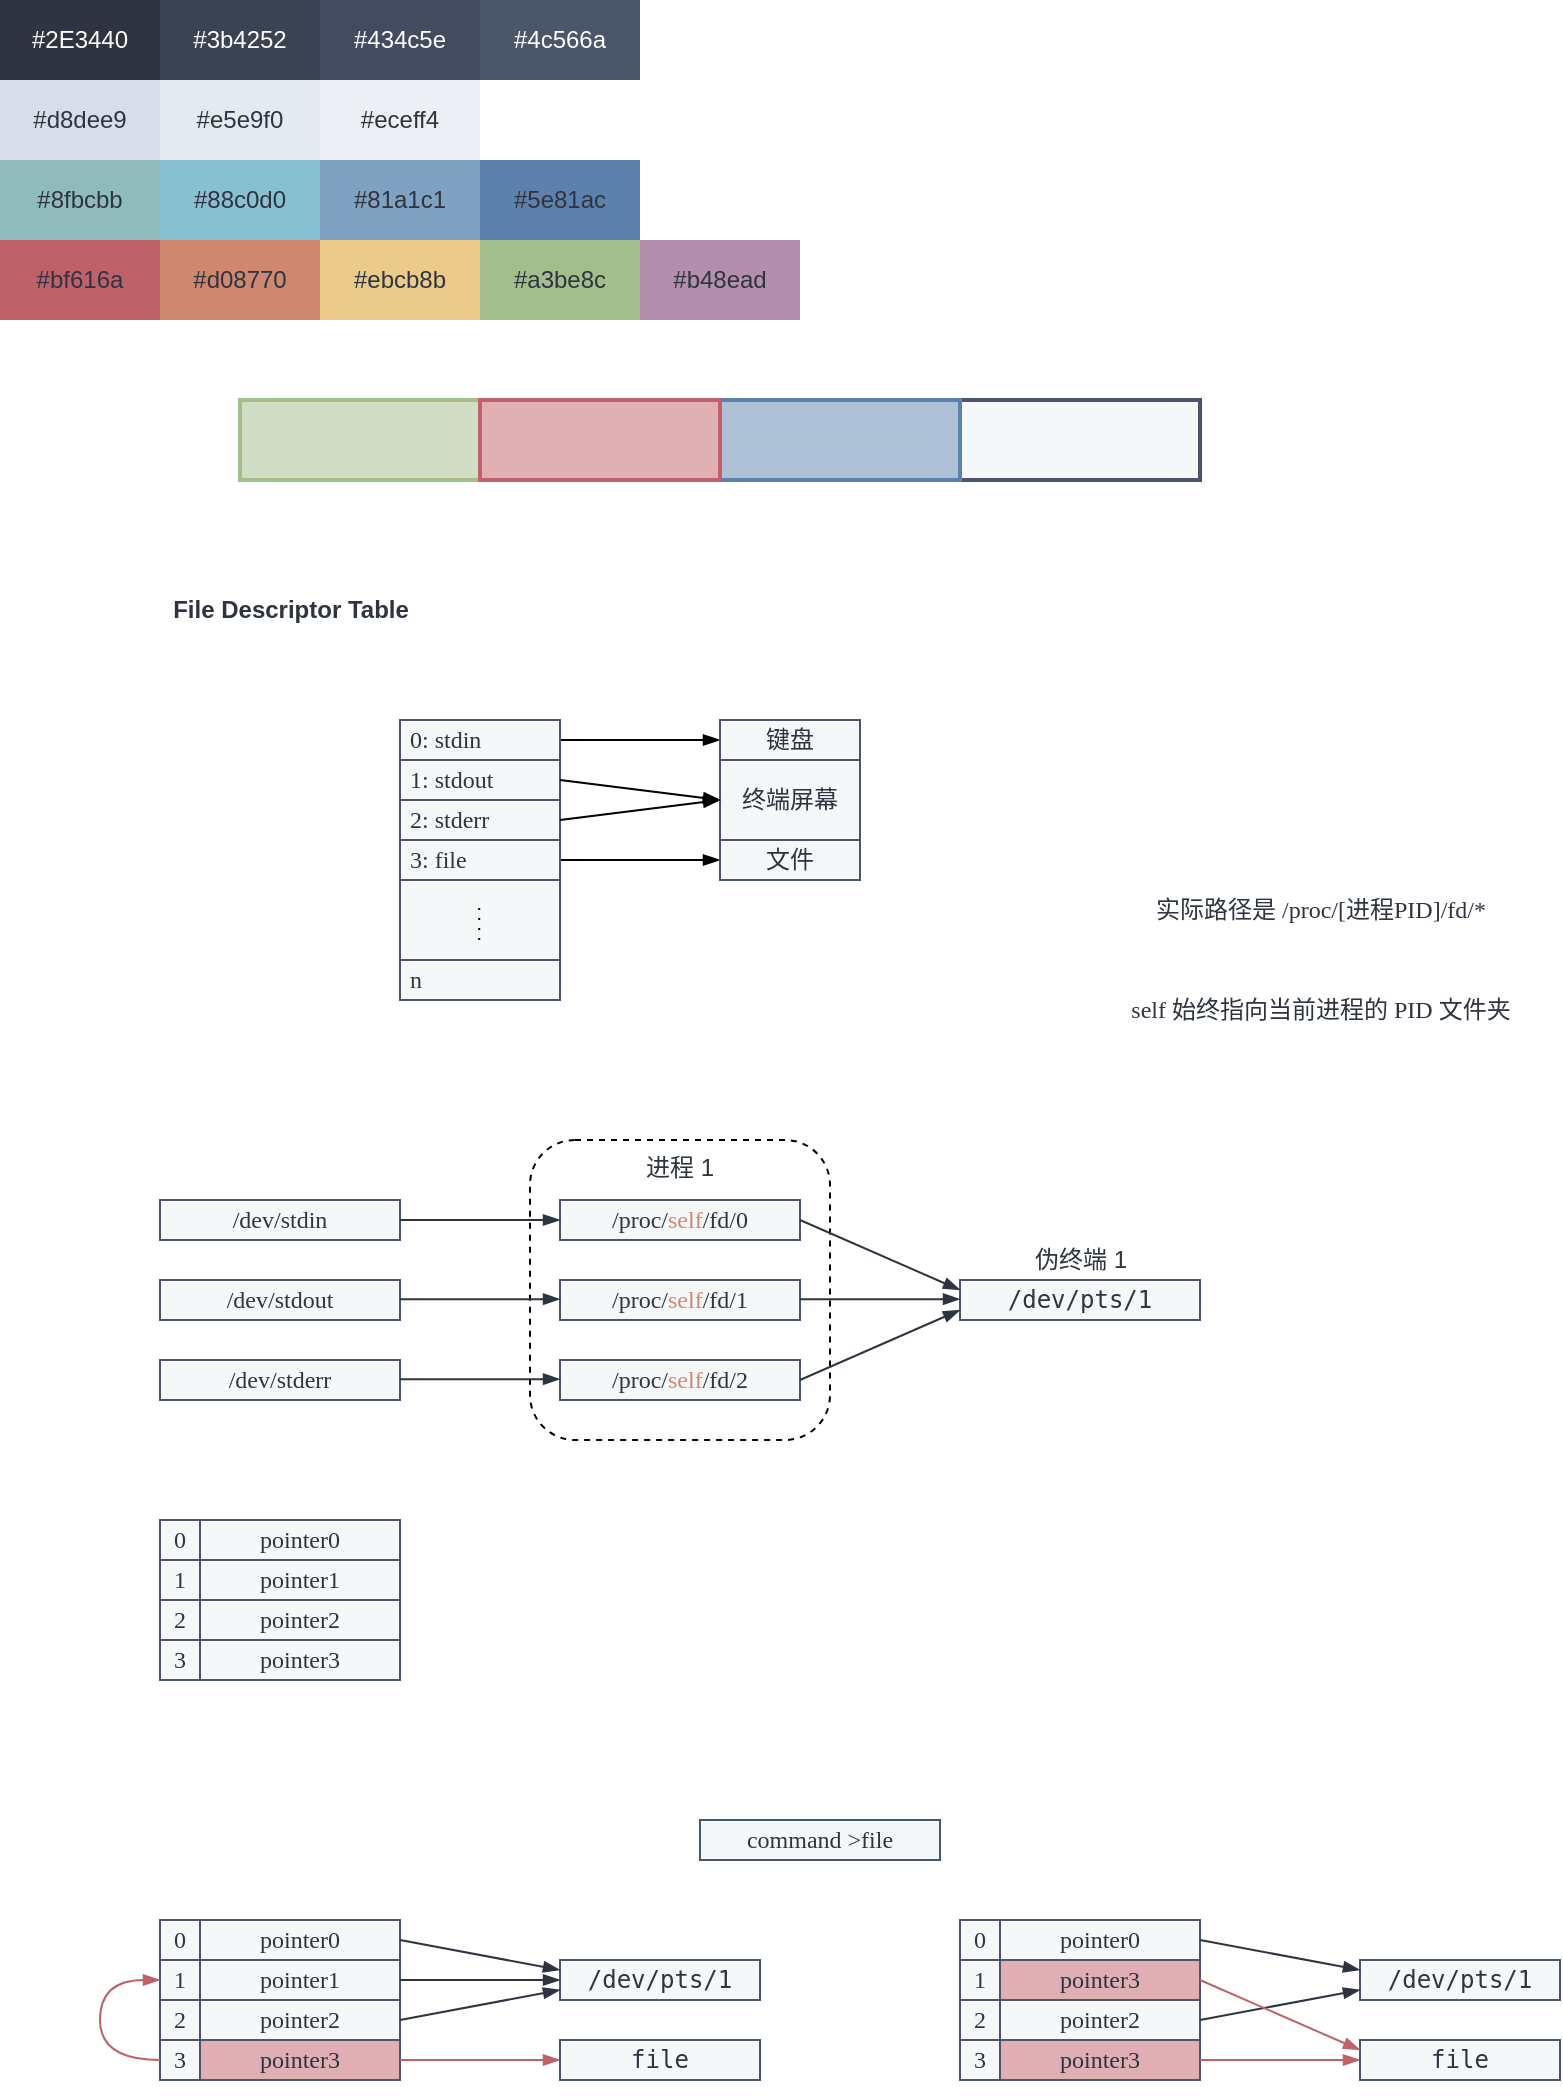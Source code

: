 <mxfile version="26.0.9">
  <diagram name="Page-1" id="ar96j-QtM0EcC_hD4Hvl">
    <mxGraphModel dx="1414" dy="974" grid="1" gridSize="10" guides="1" tooltips="1" connect="1" arrows="1" fold="1" page="1" pageScale="1" pageWidth="850" pageHeight="1100" math="0" shadow="0">
      <root>
        <mxCell id="0" />
        <mxCell id="1" parent="0" />
        <mxCell id="Xk50SFTL0yKMBWGlI13A-73" value="&lt;font style=&quot;color: rgb(46, 52, 64);&quot;&gt;进程 1&lt;/font&gt;" style="rounded=1;whiteSpace=wrap;html=1;fillColor=none;dashed=1;align=center;verticalAlign=top;fontColor=#2E3440;strokeWidth=1;perimeterSpacing=0;" parent="1" vertex="1">
          <mxGeometry x="265" y="570" width="150" height="150" as="geometry" />
        </mxCell>
        <mxCell id="Xk50SFTL0yKMBWGlI13A-1" value="&lt;font color=&quot;#ffffff&quot;&gt;#2E3440&lt;/font&gt;" style="rounded=0;whiteSpace=wrap;html=1;strokeWidth=2;fillColor=#2e3440;strokeColor=none;fontColor=#333333;" parent="1" vertex="1">
          <mxGeometry width="80" height="40" as="geometry" />
        </mxCell>
        <mxCell id="Xk50SFTL0yKMBWGlI13A-2" value="&lt;font color=&quot;#ffffff&quot;&gt;#3b4252&lt;/font&gt;" style="rounded=0;whiteSpace=wrap;html=1;strokeWidth=2;fillColor=#3b4252;strokeColor=none;fontColor=#333333;" parent="1" vertex="1">
          <mxGeometry x="80" width="80" height="40" as="geometry" />
        </mxCell>
        <mxCell id="Xk50SFTL0yKMBWGlI13A-3" value="&lt;font color=&quot;#ffffff&quot;&gt;#434c5e&lt;/font&gt;" style="rounded=0;whiteSpace=wrap;html=1;strokeWidth=2;fillColor=#434c5e;strokeColor=none;fontColor=#333333;" parent="1" vertex="1">
          <mxGeometry x="160" width="80" height="40" as="geometry" />
        </mxCell>
        <mxCell id="Xk50SFTL0yKMBWGlI13A-4" value="&lt;font color=&quot;#ffffff&quot;&gt;#4c566a&lt;/font&gt;" style="rounded=0;whiteSpace=wrap;html=1;strokeWidth=2;fillColor=#4c566a;strokeColor=none;fontColor=#333333;" parent="1" vertex="1">
          <mxGeometry x="240" width="80" height="40" as="geometry" />
        </mxCell>
        <mxCell id="Xk50SFTL0yKMBWGlI13A-5" value="&lt;font color=&quot;#2e3440&quot;&gt;#d8dee9&lt;/font&gt;" style="rounded=0;whiteSpace=wrap;html=1;strokeWidth=2;fillColor=#d8dee9;strokeColor=none;fontColor=#333333;" parent="1" vertex="1">
          <mxGeometry y="40" width="80" height="40" as="geometry" />
        </mxCell>
        <mxCell id="Xk50SFTL0yKMBWGlI13A-6" value="&lt;font color=&quot;#2e3440&quot;&gt;#e5e9f0&lt;/font&gt;" style="rounded=0;whiteSpace=wrap;html=1;strokeWidth=2;fillColor=#e5e9f0;strokeColor=none;fontColor=#333333;" parent="1" vertex="1">
          <mxGeometry x="80" y="40" width="80" height="40" as="geometry" />
        </mxCell>
        <mxCell id="Xk50SFTL0yKMBWGlI13A-7" value="&lt;font color=&quot;#2e3440&quot;&gt;#eceff4&lt;/font&gt;" style="rounded=0;whiteSpace=wrap;html=1;strokeWidth=2;fillColor=#eceff4;strokeColor=none;fontColor=#333333;" parent="1" vertex="1">
          <mxGeometry x="160" y="40" width="80" height="40" as="geometry" />
        </mxCell>
        <mxCell id="Xk50SFTL0yKMBWGlI13A-8" value="&lt;font color=&quot;#2e3440&quot;&gt;#8fbcbb&lt;/font&gt;" style="rounded=0;whiteSpace=wrap;html=1;strokeWidth=2;fillColor=#8fbcbb;strokeColor=none;fontColor=#333333;" parent="1" vertex="1">
          <mxGeometry y="80" width="80" height="40" as="geometry" />
        </mxCell>
        <mxCell id="Xk50SFTL0yKMBWGlI13A-9" value="&lt;font color=&quot;#2e3440&quot;&gt;#88c0d0&lt;/font&gt;" style="rounded=0;whiteSpace=wrap;html=1;strokeWidth=2;fillColor=#88c0d0;strokeColor=none;fontColor=#333333;" parent="1" vertex="1">
          <mxGeometry x="80" y="80" width="80" height="40" as="geometry" />
        </mxCell>
        <mxCell id="Xk50SFTL0yKMBWGlI13A-10" value="&lt;font color=&quot;#2e3440&quot;&gt;#81a1c1&lt;/font&gt;" style="rounded=0;whiteSpace=wrap;html=1;strokeWidth=2;fillColor=#81a1c1;strokeColor=none;fontColor=#333333;" parent="1" vertex="1">
          <mxGeometry x="160" y="80" width="80" height="40" as="geometry" />
        </mxCell>
        <mxCell id="Xk50SFTL0yKMBWGlI13A-11" value="&lt;font color=&quot;#2e3440&quot;&gt;#5e81ac&lt;/font&gt;" style="rounded=0;whiteSpace=wrap;html=1;strokeWidth=2;fillColor=#5e81ac;strokeColor=none;fontColor=#333333;" parent="1" vertex="1">
          <mxGeometry x="240" y="80" width="80" height="40" as="geometry" />
        </mxCell>
        <mxCell id="Xk50SFTL0yKMBWGlI13A-12" value="&lt;font color=&quot;#2e3440&quot;&gt;#bf616a&lt;/font&gt;" style="rounded=0;whiteSpace=wrap;html=1;strokeWidth=2;fillColor=#bf616a;strokeColor=none;fontColor=#333333;" parent="1" vertex="1">
          <mxGeometry y="120" width="80" height="40" as="geometry" />
        </mxCell>
        <mxCell id="Xk50SFTL0yKMBWGlI13A-13" value="&lt;font color=&quot;#2e3440&quot;&gt;#d08770&lt;/font&gt;" style="rounded=0;whiteSpace=wrap;html=1;strokeWidth=2;fillColor=#d08770;strokeColor=none;fontColor=#333333;" parent="1" vertex="1">
          <mxGeometry x="80" y="120" width="80" height="40" as="geometry" />
        </mxCell>
        <mxCell id="Xk50SFTL0yKMBWGlI13A-14" value="&lt;font color=&quot;#2e3440&quot;&gt;#ebcb8b&lt;/font&gt;" style="rounded=0;whiteSpace=wrap;html=1;strokeWidth=2;fillColor=#ebcb8b;strokeColor=none;fontColor=#333333;" parent="1" vertex="1">
          <mxGeometry x="160" y="120" width="80" height="40" as="geometry" />
        </mxCell>
        <mxCell id="Xk50SFTL0yKMBWGlI13A-15" value="&lt;font color=&quot;#2e3440&quot;&gt;#a3be8c&lt;/font&gt;" style="rounded=0;whiteSpace=wrap;html=1;strokeWidth=2;fillColor=#a3be8c;strokeColor=none;fontColor=#333333;" parent="1" vertex="1">
          <mxGeometry x="240" y="120" width="80" height="40" as="geometry" />
        </mxCell>
        <mxCell id="Xk50SFTL0yKMBWGlI13A-16" value="&lt;font color=&quot;#2e3440&quot;&gt;#b48ead&lt;/font&gt;" style="rounded=0;whiteSpace=wrap;html=1;strokeWidth=2;fillColor=#b48ead;strokeColor=none;fontColor=#333333;" parent="1" vertex="1">
          <mxGeometry x="320" y="120" width="80" height="40" as="geometry" />
        </mxCell>
        <mxCell id="Xk50SFTL0yKMBWGlI13A-17" value="" style="rounded=0;whiteSpace=wrap;html=1;strokeWidth=2;fillColor=#A3BE8C;strokeColor=#A3BE8C;fontColor=#333333;fillOpacity=50;" parent="1" vertex="1">
          <mxGeometry x="120" y="200" width="120" height="40" as="geometry" />
        </mxCell>
        <mxCell id="Xk50SFTL0yKMBWGlI13A-18" value="" style="rounded=0;whiteSpace=wrap;html=1;strokeWidth=2;fillColor=#ECEFF4;strokeColor=#4c566a;fontColor=#333333;fillOpacity=50;" parent="1" vertex="1">
          <mxGeometry x="480" y="200" width="120" height="40" as="geometry" />
        </mxCell>
        <mxCell id="Xk50SFTL0yKMBWGlI13A-19" value="" style="rounded=0;whiteSpace=wrap;html=1;strokeWidth=2;fillColor=#5E81AC;strokeColor=#5E81AC;fontColor=#333333;fillOpacity=50;" parent="1" vertex="1">
          <mxGeometry x="360" y="200" width="120" height="40" as="geometry" />
        </mxCell>
        <mxCell id="Xk50SFTL0yKMBWGlI13A-20" value="" style="rounded=0;whiteSpace=wrap;html=1;strokeWidth=2;fillColor=#BF616A;strokeColor=#BF616A;perimeterSpacing=0;glass=0;shadow=0;fillStyle=solid;gradientColor=none;fillOpacity=50;" parent="1" vertex="1">
          <mxGeometry x="240" y="200" width="120" height="40" as="geometry" />
        </mxCell>
        <mxCell id="Xk50SFTL0yKMBWGlI13A-35" style="edgeStyle=orthogonalEdgeStyle;rounded=0;orthogonalLoop=1;jettySize=auto;html=1;entryX=0;entryY=0.5;entryDx=0;entryDy=0;fontColor=#2E3440;endArrow=blockThin;endFill=1;" parent="1" source="Xk50SFTL0yKMBWGlI13A-21" target="Xk50SFTL0yKMBWGlI13A-31" edge="1">
          <mxGeometry relative="1" as="geometry" />
        </mxCell>
        <mxCell id="Xk50SFTL0yKMBWGlI13A-21" value="&amp;nbsp;0: stdin" style="rounded=0;whiteSpace=wrap;html=1;strokeWidth=1;fillColor=#ECEFF4;strokeColor=#4c566a;fontColor=#2E3440;fillOpacity=50;align=left;fontFamily=JetBrainsMono NFP;" parent="1" vertex="1">
          <mxGeometry x="200" y="360" width="80" height="20" as="geometry" />
        </mxCell>
        <mxCell id="Xk50SFTL0yKMBWGlI13A-22" value="&amp;nbsp;1: stdout" style="rounded=0;whiteSpace=wrap;html=1;strokeWidth=1;fillColor=#ECEFF4;strokeColor=#4c566a;fontColor=#2E3440;fillOpacity=50;align=left;fontFamily=JetBrainsMono NFP;" parent="1" vertex="1">
          <mxGeometry x="200" y="380" width="80" height="20" as="geometry" />
        </mxCell>
        <mxCell id="Xk50SFTL0yKMBWGlI13A-23" value="&amp;nbsp;2: stderr" style="rounded=0;whiteSpace=wrap;html=1;strokeWidth=1;fillColor=#ECEFF4;strokeColor=#4c566a;fontColor=#2E3440;fillOpacity=50;align=left;fontFamily=JetBrainsMono NFP;" parent="1" vertex="1">
          <mxGeometry x="200" y="400" width="80" height="20" as="geometry" />
        </mxCell>
        <mxCell id="Xk50SFTL0yKMBWGlI13A-40" style="edgeStyle=orthogonalEdgeStyle;rounded=0;orthogonalLoop=1;jettySize=auto;html=1;entryX=0;entryY=0.5;entryDx=0;entryDy=0;fontColor=#2E3440;endArrow=blockThin;endFill=1;" parent="1" source="Xk50SFTL0yKMBWGlI13A-24" target="Xk50SFTL0yKMBWGlI13A-38" edge="1">
          <mxGeometry relative="1" as="geometry" />
        </mxCell>
        <mxCell id="Xk50SFTL0yKMBWGlI13A-24" value="&amp;nbsp;3: file" style="rounded=0;whiteSpace=wrap;html=1;strokeWidth=1;fillColor=#ECEFF4;strokeColor=#4c566a;fontColor=#2E3440;fillOpacity=50;fontFamily=JetBrainsMono NFP;align=left;" parent="1" vertex="1">
          <mxGeometry x="200" y="420" width="80" height="20" as="geometry" />
        </mxCell>
        <mxCell id="Xk50SFTL0yKMBWGlI13A-25" value="" style="rounded=0;whiteSpace=wrap;html=1;strokeWidth=1;fillColor=#ECEFF4;strokeColor=#4c566a;fontColor=#2E3440;fillOpacity=50;fontFamily=JetBrainsMono NFP;align=left;" parent="1" vertex="1">
          <mxGeometry x="200" y="440" width="80" height="40" as="geometry" />
        </mxCell>
        <mxCell id="Xk50SFTL0yKMBWGlI13A-27" value="&amp;nbsp;n" style="rounded=0;whiteSpace=wrap;html=1;strokeWidth=1;fillColor=#ECEFF4;strokeColor=#4c566a;fontColor=#2E3440;fillOpacity=50;fontFamily=JetBrainsMono NFP;align=left;" parent="1" vertex="1">
          <mxGeometry x="200" y="480" width="80" height="20" as="geometry" />
        </mxCell>
        <mxCell id="Xk50SFTL0yKMBWGlI13A-29" value="" style="endArrow=none;dashed=1;html=1;rounded=0;dashPattern=1 4;strokeWidth=1;" parent="1" edge="1">
          <mxGeometry width="50" height="50" relative="1" as="geometry">
            <mxPoint x="239.6" y="470" as="sourcePoint" />
            <mxPoint x="239.6" y="450" as="targetPoint" />
          </mxGeometry>
        </mxCell>
        <mxCell id="Xk50SFTL0yKMBWGlI13A-30" value="File Descriptor Table" style="text;html=1;align=center;verticalAlign=middle;resizable=0;points=[];autosize=1;strokeColor=none;fillColor=none;fontColor=#2E3440;fontStyle=1;expand=1;recursiveResize=1;snapToPoint=0;allowArrows=1;connectable=1;imageAspect=1;imageHeight=24;noLabel=0;container=0;fontSize=12;rotation=0;" parent="1" vertex="1">
          <mxGeometry x="80" y="290" width="130" height="30" as="geometry" />
        </mxCell>
        <mxCell id="Xk50SFTL0yKMBWGlI13A-31" value="键盘" style="rounded=0;whiteSpace=wrap;html=1;strokeWidth=1;fillColor=#ECEFF4;strokeColor=#4c566a;fontColor=#2E3440;fillOpacity=50;fontFamily=JetBrainsMono NFP;align=center;" parent="1" vertex="1">
          <mxGeometry x="360" y="360" width="70" height="20" as="geometry" />
        </mxCell>
        <mxCell id="Xk50SFTL0yKMBWGlI13A-33" value="终端屏幕" style="rounded=0;whiteSpace=wrap;html=1;strokeWidth=1;fillColor=#ECEFF4;strokeColor=#4c566a;fontColor=#2E3440;fillOpacity=50;fontFamily=JetBrainsMono NFP;align=center;" parent="1" vertex="1">
          <mxGeometry x="360" y="380" width="70" height="40" as="geometry" />
        </mxCell>
        <mxCell id="Xk50SFTL0yKMBWGlI13A-38" value="文件" style="rounded=0;whiteSpace=wrap;html=1;strokeWidth=1;fillColor=#ECEFF4;strokeColor=#4c566a;fontColor=#2E3440;fillOpacity=50;fontFamily=JetBrainsMono NFP;align=center;" parent="1" vertex="1">
          <mxGeometry x="360" y="420" width="70" height="20" as="geometry" />
        </mxCell>
        <mxCell id="Xk50SFTL0yKMBWGlI13A-41" value="" style="endArrow=blockThin;html=1;rounded=0;exitX=1;exitY=0.5;exitDx=0;exitDy=0;entryX=0;entryY=0.5;entryDx=0;entryDy=0;fontColor=#2E3440;endFill=1;" parent="1" source="Xk50SFTL0yKMBWGlI13A-22" target="Xk50SFTL0yKMBWGlI13A-33" edge="1">
          <mxGeometry width="50" height="50" relative="1" as="geometry">
            <mxPoint x="340" y="350" as="sourcePoint" />
            <mxPoint x="390" y="300" as="targetPoint" />
          </mxGeometry>
        </mxCell>
        <mxCell id="Xk50SFTL0yKMBWGlI13A-42" value="" style="endArrow=blockThin;html=1;rounded=0;exitX=1;exitY=0.5;exitDx=0;exitDy=0;entryX=0;entryY=0.5;entryDx=0;entryDy=0;fontColor=#2E3440;endFill=1;" parent="1" source="Xk50SFTL0yKMBWGlI13A-23" target="Xk50SFTL0yKMBWGlI13A-33" edge="1">
          <mxGeometry width="50" height="50" relative="1" as="geometry">
            <mxPoint x="340" y="350" as="sourcePoint" />
            <mxPoint x="390" y="300" as="targetPoint" />
          </mxGeometry>
        </mxCell>
        <mxCell id="Xk50SFTL0yKMBWGlI13A-45" value="&lt;pre tabindex=&quot;0&quot; class=&quot;chroma&quot;&gt;&lt;code class=&quot;language-bash-session&quot; data-lang=&quot;bash-session&quot;&gt;&lt;font face=&quot;JetBrainsMono NFP&quot;&gt;/dev/stdin&lt;/font&gt;&lt;/code&gt;&lt;/pre&gt;" style="rounded=0;whiteSpace=wrap;html=1;strokeWidth=1;fillColor=#ECEFF4;strokeColor=#4c566a;fontColor=#2E3440;fillOpacity=50;fontFamily=JetBrainsMono NFP;align=center;" parent="1" vertex="1">
          <mxGeometry x="80" y="600" width="120" height="20" as="geometry" />
        </mxCell>
        <mxCell id="Xk50SFTL0yKMBWGlI13A-46" value="&lt;pre tabindex=&quot;0&quot; class=&quot;chroma&quot;&gt;&lt;code class=&quot;language-bash-session&quot; data-lang=&quot;bash-session&quot;&gt;&lt;font face=&quot;JetBrainsMono NFP&quot;&gt;/dev/stdout&lt;/font&gt;&lt;/code&gt;&lt;/pre&gt;" style="rounded=0;whiteSpace=wrap;html=1;strokeWidth=1;fillColor=#ECEFF4;strokeColor=#4c566a;fontColor=#2E3440;fillOpacity=50;fontFamily=JetBrainsMono NFP;align=center;" parent="1" vertex="1">
          <mxGeometry x="80" y="640" width="120" height="20" as="geometry" />
        </mxCell>
        <mxCell id="Xk50SFTL0yKMBWGlI13A-47" value="&lt;pre tabindex=&quot;0&quot; class=&quot;chroma&quot;&gt;&lt;code class=&quot;language-bash-session&quot; data-lang=&quot;bash-session&quot;&gt;&lt;font face=&quot;JetBrainsMono NFP&quot;&gt;/dev/stderr&lt;/font&gt;&lt;/code&gt;&lt;/pre&gt;" style="rounded=0;whiteSpace=wrap;html=1;strokeWidth=1;fillColor=#ECEFF4;strokeColor=#4c566a;fontColor=#2E3440;fillOpacity=50;fontFamily=JetBrainsMono NFP;align=center;" parent="1" vertex="1">
          <mxGeometry x="80" y="680" width="120" height="20" as="geometry" />
        </mxCell>
        <mxCell id="Xk50SFTL0yKMBWGlI13A-49" value="&lt;pre tabindex=&quot;0&quot; class=&quot;chroma&quot;&gt;&lt;code class=&quot;language-bash-session&quot; data-lang=&quot;bash-session&quot;&gt;&lt;font face=&quot;JetBrainsMono NFP&quot;&gt;/proc/&lt;font style=&quot;color: rgb(208, 135, 112);&quot;&gt;self&lt;/font&gt;/fd/0&lt;/font&gt;&lt;/code&gt;&lt;/pre&gt;" style="rounded=0;whiteSpace=wrap;html=1;strokeWidth=1;fillColor=#ECEFF4;strokeColor=#4c566a;fontColor=#2E3440;fillOpacity=50;fontFamily=JetBrainsMono NFP;align=center;" parent="1" vertex="1">
          <mxGeometry x="280" y="600" width="120" height="20" as="geometry" />
        </mxCell>
        <mxCell id="Xk50SFTL0yKMBWGlI13A-50" value="&lt;pre tabindex=&quot;0&quot; class=&quot;chroma&quot;&gt;&lt;code class=&quot;language-bash-session&quot; data-lang=&quot;bash-session&quot;&gt;&lt;font face=&quot;JetBrainsMono NFP&quot;&gt;/proc/&lt;font style=&quot;color: rgb(208, 135, 112);&quot;&gt;self&lt;/font&gt;/fd/1&lt;/font&gt;&lt;/code&gt;&lt;/pre&gt;" style="rounded=0;whiteSpace=wrap;html=1;strokeWidth=1;fillColor=#ECEFF4;strokeColor=#4c566a;fontColor=#2E3440;fillOpacity=50;fontFamily=JetBrainsMono NFP;align=center;" parent="1" vertex="1">
          <mxGeometry x="280" y="640" width="120" height="20" as="geometry" />
        </mxCell>
        <mxCell id="Xk50SFTL0yKMBWGlI13A-51" value="&lt;pre tabindex=&quot;0&quot; class=&quot;chroma&quot;&gt;&lt;code class=&quot;language-bash-session&quot; data-lang=&quot;bash-session&quot;&gt;&lt;font face=&quot;JetBrainsMono NFP&quot;&gt;/proc/&lt;font style=&quot;color: rgb(208, 135, 112);&quot;&gt;self&lt;/font&gt;/fd/2&lt;/font&gt;&lt;/code&gt;&lt;/pre&gt;" style="rounded=0;whiteSpace=wrap;html=1;strokeWidth=1;fillColor=#ECEFF4;strokeColor=#4c566a;fontColor=#2E3440;fillOpacity=50;fontFamily=JetBrainsMono NFP;align=center;" parent="1" vertex="1">
          <mxGeometry x="280" y="680" width="120" height="20" as="geometry" />
        </mxCell>
        <mxCell id="Xk50SFTL0yKMBWGlI13A-52" value="&lt;pre tabindex=&quot;0&quot; class=&quot;chroma&quot;&gt;&lt;code data-lang=&quot;bash-session&quot; class=&quot;language-bash-session&quot;&gt;/dev/pts/1&lt;/code&gt;&lt;/pre&gt;" style="rounded=0;whiteSpace=wrap;html=1;strokeWidth=1;fillColor=#ECEFF4;strokeColor=#4c566a;fontColor=#2E3440;fillOpacity=50;fontFamily=JetBrainsMono NFP;align=center;" parent="1" vertex="1">
          <mxGeometry x="480" y="640" width="120" height="20" as="geometry" />
        </mxCell>
        <mxCell id="Xk50SFTL0yKMBWGlI13A-59" value="" style="endArrow=blockThin;html=1;rounded=0;exitX=1;exitY=0.5;exitDx=0;exitDy=0;entryX=0;entryY=0.5;entryDx=0;entryDy=0;fontColor=#2E3440;endFill=1;strokeColor=#2E3440;" parent="1" source="Xk50SFTL0yKMBWGlI13A-45" target="Xk50SFTL0yKMBWGlI13A-49" edge="1">
          <mxGeometry width="50" height="50" relative="1" as="geometry">
            <mxPoint x="230" y="580" as="sourcePoint" />
            <mxPoint x="310" y="570" as="targetPoint" />
          </mxGeometry>
        </mxCell>
        <mxCell id="Xk50SFTL0yKMBWGlI13A-60" value="" style="endArrow=blockThin;html=1;rounded=0;exitX=1;exitY=0.5;exitDx=0;exitDy=0;entryX=0;entryY=0.5;entryDx=0;entryDy=0;fontColor=#2E3440;endFill=1;strokeColor=#2E3440;" parent="1" edge="1">
          <mxGeometry width="50" height="50" relative="1" as="geometry">
            <mxPoint x="200" y="649.58" as="sourcePoint" />
            <mxPoint x="280" y="649.58" as="targetPoint" />
          </mxGeometry>
        </mxCell>
        <mxCell id="Xk50SFTL0yKMBWGlI13A-61" value="" style="endArrow=blockThin;html=1;rounded=0;exitX=1;exitY=0.5;exitDx=0;exitDy=0;entryX=0;entryY=0.5;entryDx=0;entryDy=0;fontColor=#2E3440;endFill=1;strokeColor=#2E3440;" parent="1" edge="1">
          <mxGeometry width="50" height="50" relative="1" as="geometry">
            <mxPoint x="200" y="689.58" as="sourcePoint" />
            <mxPoint x="280" y="689.58" as="targetPoint" />
          </mxGeometry>
        </mxCell>
        <mxCell id="Xk50SFTL0yKMBWGlI13A-62" value="" style="endArrow=blockThin;html=1;rounded=0;exitX=1;exitY=0.5;exitDx=0;exitDy=0;entryX=0;entryY=0.5;entryDx=0;entryDy=0;fontColor=#2E3440;endFill=1;strokeColor=#2E3440;" parent="1" edge="1">
          <mxGeometry width="50" height="50" relative="1" as="geometry">
            <mxPoint x="400" y="649.58" as="sourcePoint" />
            <mxPoint x="480" y="649.58" as="targetPoint" />
          </mxGeometry>
        </mxCell>
        <mxCell id="Xk50SFTL0yKMBWGlI13A-65" value="" style="endArrow=blockThin;html=1;rounded=0;exitX=1;exitY=0.5;exitDx=0;exitDy=0;entryX=0;entryY=0.75;entryDx=0;entryDy=0;fontColor=#2E3440;endFill=1;strokeColor=#2E3440;" parent="1" source="Xk50SFTL0yKMBWGlI13A-51" target="Xk50SFTL0yKMBWGlI13A-52" edge="1">
          <mxGeometry width="50" height="50" relative="1" as="geometry">
            <mxPoint x="410" y="659.58" as="sourcePoint" />
            <mxPoint x="490" y="659.58" as="targetPoint" />
          </mxGeometry>
        </mxCell>
        <mxCell id="Xk50SFTL0yKMBWGlI13A-66" value="" style="endArrow=blockThin;html=1;rounded=0;exitX=1;exitY=0.5;exitDx=0;exitDy=0;entryX=0;entryY=0.25;entryDx=0;entryDy=0;fontColor=#2E3440;endFill=1;strokeColor=#2E3440;" parent="1" source="Xk50SFTL0yKMBWGlI13A-49" target="Xk50SFTL0yKMBWGlI13A-52" edge="1">
          <mxGeometry width="50" height="50" relative="1" as="geometry">
            <mxPoint x="410" y="659.58" as="sourcePoint" />
            <mxPoint x="490" y="659.58" as="targetPoint" />
          </mxGeometry>
        </mxCell>
        <mxCell id="Xk50SFTL0yKMBWGlI13A-67" value="伪终端 1" style="text;html=1;align=center;verticalAlign=middle;resizable=0;points=[];autosize=1;strokeColor=none;fillColor=none;fontColor=#2E3440;fontStyle=0;expand=1;recursiveResize=1;snapToPoint=0;allowArrows=1;connectable=1;imageAspect=1;imageHeight=24;noLabel=0;container=0;fontSize=12;rotation=0;" parent="1" vertex="1">
          <mxGeometry x="505" y="615" width="70" height="30" as="geometry" />
        </mxCell>
        <mxCell id="Xk50SFTL0yKMBWGlI13A-70" value="&lt;font face=&quot;JetBrainsMono NFP&quot;&gt;self 始终指向当前进程的 PID 文件夹&lt;/font&gt;" style="text;html=1;align=center;verticalAlign=middle;resizable=0;points=[];autosize=1;strokeColor=none;fillColor=none;fontColor=#2E3440;fontStyle=0;expand=1;recursiveResize=1;snapToPoint=0;allowArrows=1;connectable=1;imageAspect=1;imageHeight=24;noLabel=0;container=0;fontSize=12;rotation=0;" parent="1" vertex="1">
          <mxGeometry x="540" y="490" width="240" height="30" as="geometry" />
        </mxCell>
        <mxCell id="Xk50SFTL0yKMBWGlI13A-71" value="&lt;font face=&quot;JetBrainsMono NFP&quot;&gt;实际路径是 /proc/[进程PID]/fd/*&lt;/font&gt;" style="text;html=1;align=center;verticalAlign=middle;resizable=0;points=[];autosize=1;strokeColor=none;fillColor=none;fontColor=#2E3440;fontStyle=0;expand=1;recursiveResize=1;snapToPoint=0;allowArrows=1;connectable=1;imageAspect=1;imageHeight=24;noLabel=0;container=0;fontSize=12;rotation=0;" parent="1" vertex="1">
          <mxGeometry x="545" y="440" width="230" height="30" as="geometry" />
        </mxCell>
        <mxCell id="Xk50SFTL0yKMBWGlI13A-80" value="&lt;font style=&quot;color: rgb(46, 52, 64);&quot;&gt;0&lt;/font&gt;" style="rounded=0;whiteSpace=wrap;html=1;strokeWidth=1;fillColor=#ECEFF4;strokeColor=#4c566a;fontColor=#2E3440;fillOpacity=50;fontFamily=JetBrainsMono NFP;align=center;" parent="1" vertex="1">
          <mxGeometry x="80" y="760" width="20" height="20" as="geometry" />
        </mxCell>
        <mxCell id="Xk50SFTL0yKMBWGlI13A-81" value="&lt;font style=&quot;color: rgb(46, 52, 64);&quot;&gt;pointer0&lt;/font&gt;" style="rounded=0;whiteSpace=wrap;html=1;strokeWidth=1;fillColor=#ECEFF4;strokeColor=#4c566a;fontColor=#2E3440;fillOpacity=50;fontFamily=JetBrainsMono NFP;align=center;" parent="1" vertex="1">
          <mxGeometry x="100" y="760" width="100" height="20" as="geometry" />
        </mxCell>
        <mxCell id="Xk50SFTL0yKMBWGlI13A-82" value="1" style="rounded=0;whiteSpace=wrap;html=1;strokeWidth=1;fillColor=#ECEFF4;strokeColor=#4c566a;fontColor=#2E3440;fillOpacity=50;fontFamily=JetBrainsMono NFP;align=center;" parent="1" vertex="1">
          <mxGeometry x="80" y="780" width="20" height="20" as="geometry" />
        </mxCell>
        <mxCell id="Xk50SFTL0yKMBWGlI13A-83" value="&lt;font style=&quot;color: rgb(46, 52, 64);&quot;&gt;pointer1&lt;/font&gt;" style="rounded=0;whiteSpace=wrap;html=1;strokeWidth=1;fillColor=#ECEFF4;strokeColor=#4c566a;fontColor=#2E3440;fillOpacity=50;fontFamily=JetBrainsMono NFP;align=center;" parent="1" vertex="1">
          <mxGeometry x="100" y="780" width="100" height="20" as="geometry" />
        </mxCell>
        <mxCell id="Xk50SFTL0yKMBWGlI13A-84" value="&lt;font style=&quot;color: rgb(46, 52, 64);&quot;&gt;2&lt;/font&gt;" style="rounded=0;whiteSpace=wrap;html=1;strokeWidth=1;fillColor=#ECEFF4;strokeColor=#4c566a;fontColor=#2E3440;fillOpacity=50;fontFamily=JetBrainsMono NFP;align=center;" parent="1" vertex="1">
          <mxGeometry x="80" y="800" width="20" height="20" as="geometry" />
        </mxCell>
        <mxCell id="Xk50SFTL0yKMBWGlI13A-85" value="&lt;font style=&quot;color: rgb(46, 52, 64);&quot;&gt;pointer2&lt;/font&gt;" style="rounded=0;whiteSpace=wrap;html=1;strokeWidth=1;fillColor=#ECEFF4;strokeColor=#4c566a;fontColor=#2E3440;fillOpacity=50;fontFamily=JetBrainsMono NFP;align=center;" parent="1" vertex="1">
          <mxGeometry x="100" y="800" width="100" height="20" as="geometry" />
        </mxCell>
        <mxCell id="Xk50SFTL0yKMBWGlI13A-86" value="&lt;font style=&quot;color: rgb(46, 52, 64);&quot;&gt;3&lt;/font&gt;" style="rounded=0;whiteSpace=wrap;html=1;strokeWidth=1;fillColor=#ECEFF4;strokeColor=#4c566a;fontColor=#2E3440;fillOpacity=50;fontFamily=JetBrainsMono NFP;align=center;" parent="1" vertex="1">
          <mxGeometry x="80" y="820" width="20" height="20" as="geometry" />
        </mxCell>
        <mxCell id="Xk50SFTL0yKMBWGlI13A-87" value="&lt;font style=&quot;color: rgb(46, 52, 64);&quot;&gt;pointer3&lt;/font&gt;" style="rounded=0;whiteSpace=wrap;html=1;strokeWidth=1;fillColor=#ECEFF4;strokeColor=#4c566a;fontColor=#2E3440;fillOpacity=50;fontFamily=JetBrainsMono NFP;align=center;" parent="1" vertex="1">
          <mxGeometry x="100" y="820" width="100" height="20" as="geometry" />
        </mxCell>
        <mxCell id="Xk50SFTL0yKMBWGlI13A-94" value="&lt;pre tabindex=&quot;0&quot; class=&quot;chroma&quot;&gt;&lt;code data-lang=&quot;bash-session&quot; class=&quot;language-bash-session&quot;&gt;/dev/pts/1&lt;/code&gt;&lt;/pre&gt;" style="rounded=0;whiteSpace=wrap;html=1;strokeWidth=1;fillColor=#ECEFF4;strokeColor=#4c566a;fontColor=#2E3440;fillOpacity=50;fontFamily=JetBrainsMono NFP;align=center;" parent="1" vertex="1">
          <mxGeometry x="280" y="980" width="100" height="20" as="geometry" />
        </mxCell>
        <mxCell id="Xk50SFTL0yKMBWGlI13A-95" value="&lt;pre tabindex=&quot;0&quot; class=&quot;chroma&quot;&gt;&lt;code data-lang=&quot;bash-session&quot; class=&quot;language-bash-session&quot;&gt;&lt;font face=&quot;JetBrainsMono NFP&quot;&gt;command &amp;gt;file&lt;/font&gt;&lt;/code&gt;&lt;/pre&gt;" style="rounded=0;whiteSpace=wrap;html=1;strokeWidth=1;fillColor=#ECEFF4;strokeColor=#4c566a;fontColor=#2E3440;fillOpacity=50;fontFamily=JetBrainsMono NFP;align=center;" parent="1" vertex="1">
          <mxGeometry x="350" y="910" width="120" height="20" as="geometry" />
        </mxCell>
        <mxCell id="Xk50SFTL0yKMBWGlI13A-96" value="&lt;font style=&quot;color: rgb(46, 52, 64);&quot;&gt;0&lt;/font&gt;" style="rounded=0;whiteSpace=wrap;html=1;strokeWidth=1;fillColor=#ECEFF4;strokeColor=#4c566a;fontColor=#2E3440;fillOpacity=50;fontFamily=JetBrainsMono NFP;align=center;" parent="1" vertex="1">
          <mxGeometry x="80" y="960" width="20" height="20" as="geometry" />
        </mxCell>
        <mxCell id="Xk50SFTL0yKMBWGlI13A-97" value="&lt;font style=&quot;color: rgb(46, 52, 64);&quot;&gt;pointer0&lt;/font&gt;" style="rounded=0;whiteSpace=wrap;html=1;strokeWidth=1;fillColor=#ECEFF4;strokeColor=#4c566a;fontColor=#2E3440;fillOpacity=50;fontFamily=JetBrainsMono NFP;align=center;" parent="1" vertex="1">
          <mxGeometry x="100" y="960" width="100" height="20" as="geometry" />
        </mxCell>
        <mxCell id="Xk50SFTL0yKMBWGlI13A-98" value="1" style="rounded=0;whiteSpace=wrap;html=1;strokeWidth=1;fillColor=#ECEFF4;strokeColor=#4c566a;fontColor=#2E3440;fillOpacity=50;fontFamily=JetBrainsMono NFP;align=center;" parent="1" vertex="1">
          <mxGeometry x="80" y="980" width="20" height="20" as="geometry" />
        </mxCell>
        <mxCell id="Xk50SFTL0yKMBWGlI13A-99" value="&lt;font style=&quot;color: rgb(46, 52, 64);&quot;&gt;pointer1&lt;/font&gt;" style="rounded=0;whiteSpace=wrap;html=1;strokeWidth=1;fillColor=#ECEFF4;strokeColor=#4c566a;fontColor=#2E3440;fillOpacity=50;fontFamily=JetBrainsMono NFP;align=center;" parent="1" vertex="1">
          <mxGeometry x="100" y="980" width="100" height="20" as="geometry" />
        </mxCell>
        <mxCell id="Xk50SFTL0yKMBWGlI13A-100" value="&lt;font style=&quot;color: rgb(46, 52, 64);&quot;&gt;2&lt;/font&gt;" style="rounded=0;whiteSpace=wrap;html=1;strokeWidth=1;fillColor=#ECEFF4;strokeColor=#4c566a;fontColor=#2E3440;fillOpacity=50;fontFamily=JetBrainsMono NFP;align=center;" parent="1" vertex="1">
          <mxGeometry x="80" y="1000" width="20" height="20" as="geometry" />
        </mxCell>
        <mxCell id="Xk50SFTL0yKMBWGlI13A-101" value="&lt;font style=&quot;color: rgb(46, 52, 64);&quot;&gt;pointer2&lt;/font&gt;" style="rounded=0;whiteSpace=wrap;html=1;strokeWidth=1;fillColor=#ECEFF4;strokeColor=#4c566a;fontColor=#2E3440;fillOpacity=50;fontFamily=JetBrainsMono NFP;align=center;" parent="1" vertex="1">
          <mxGeometry x="100" y="1000" width="100" height="20" as="geometry" />
        </mxCell>
        <mxCell id="Xk50SFTL0yKMBWGlI13A-102" value="&lt;font style=&quot;color: rgb(46, 52, 64);&quot;&gt;3&lt;/font&gt;" style="rounded=0;whiteSpace=wrap;html=1;strokeWidth=1;fillColor=#ECEFF4;strokeColor=#4c566a;fontColor=#2E3440;fillOpacity=50;fontFamily=JetBrainsMono NFP;align=center;" parent="1" vertex="1">
          <mxGeometry x="80" y="1020" width="20" height="20" as="geometry" />
        </mxCell>
        <mxCell id="Xk50SFTL0yKMBWGlI13A-103" value="&lt;font style=&quot;color: rgb(46, 52, 64);&quot;&gt;pointer3&lt;/font&gt;" style="rounded=0;whiteSpace=wrap;html=1;strokeWidth=1;fillColor=#BF616A;strokeColor=#4c566a;fontColor=#2E3440;fillOpacity=50;fontFamily=JetBrainsMono NFP;align=center;" parent="1" vertex="1">
          <mxGeometry x="100" y="1020" width="100" height="20" as="geometry" />
        </mxCell>
        <mxCell id="Xk50SFTL0yKMBWGlI13A-104" value="" style="endArrow=blockThin;html=1;rounded=0;exitX=1;exitY=0.5;exitDx=0;exitDy=0;entryX=0;entryY=0.25;entryDx=0;entryDy=0;fontColor=#2E3440;endFill=1;strokeColor=#2E3440;" parent="1" source="Xk50SFTL0yKMBWGlI13A-97" target="Xk50SFTL0yKMBWGlI13A-94" edge="1">
          <mxGeometry width="50" height="50" relative="1" as="geometry">
            <mxPoint x="210" y="975" as="sourcePoint" />
            <mxPoint x="290" y="940" as="targetPoint" />
          </mxGeometry>
        </mxCell>
        <mxCell id="Xk50SFTL0yKMBWGlI13A-105" value="" style="endArrow=blockThin;html=1;rounded=0;exitX=1;exitY=0.5;exitDx=0;exitDy=0;entryX=0;entryY=0.5;entryDx=0;entryDy=0;fontColor=#2E3440;endFill=1;strokeColor=#2E3440;" parent="1" source="Xk50SFTL0yKMBWGlI13A-99" target="Xk50SFTL0yKMBWGlI13A-94" edge="1">
          <mxGeometry width="50" height="50" relative="1" as="geometry">
            <mxPoint x="210" y="980" as="sourcePoint" />
            <mxPoint x="290" y="995" as="targetPoint" />
          </mxGeometry>
        </mxCell>
        <mxCell id="Xk50SFTL0yKMBWGlI13A-106" value="" style="endArrow=blockThin;html=1;rounded=0;exitX=1;exitY=0.5;exitDx=0;exitDy=0;entryX=0;entryY=0.75;entryDx=0;entryDy=0;fontColor=#2E3440;endFill=1;strokeColor=#2E3440;" parent="1" source="Xk50SFTL0yKMBWGlI13A-101" target="Xk50SFTL0yKMBWGlI13A-94" edge="1">
          <mxGeometry width="50" height="50" relative="1" as="geometry">
            <mxPoint x="220" y="990" as="sourcePoint" />
            <mxPoint x="300" y="1005" as="targetPoint" />
          </mxGeometry>
        </mxCell>
        <mxCell id="Xk50SFTL0yKMBWGlI13A-107" value="" style="endArrow=blockThin;html=1;rounded=0;exitX=1;exitY=0.5;exitDx=0;exitDy=0;fontColor=#2E3440;endFill=1;strokeColor=#BF616A;entryX=0;entryY=0.5;entryDx=0;entryDy=0;" parent="1" source="Xk50SFTL0yKMBWGlI13A-103" target="Xk50SFTL0yKMBWGlI13A-109" edge="1">
          <mxGeometry width="50" height="50" relative="1" as="geometry">
            <mxPoint x="230" y="1000" as="sourcePoint" />
            <mxPoint x="280" y="1020" as="targetPoint" />
          </mxGeometry>
        </mxCell>
        <mxCell id="Xk50SFTL0yKMBWGlI13A-109" value="&lt;pre tabindex=&quot;0&quot; class=&quot;chroma&quot;&gt;&lt;code data-lang=&quot;bash-session&quot; class=&quot;language-bash-session&quot;&gt;file&lt;/code&gt;&lt;/pre&gt;" style="rounded=0;whiteSpace=wrap;html=1;strokeWidth=1;fillColor=#ECEFF4;strokeColor=#4c566a;fontColor=#2E3440;fillOpacity=50;fontFamily=JetBrainsMono NFP;align=center;" parent="1" vertex="1">
          <mxGeometry x="280" y="1020" width="100" height="20" as="geometry" />
        </mxCell>
        <mxCell id="Xk50SFTL0yKMBWGlI13A-110" value="" style="endArrow=blockThin;html=1;rounded=0;endSize=6;arcSize=20;edgeStyle=orthogonalEdgeStyle;curved=1;entryX=0;entryY=0.5;entryDx=0;entryDy=0;exitX=0;exitY=0.5;exitDx=0;exitDy=0;strokeColor=#BF616A;endFill=1;" parent="1" source="Xk50SFTL0yKMBWGlI13A-102" target="Xk50SFTL0yKMBWGlI13A-98" edge="1">
          <mxGeometry width="50" height="50" relative="1" as="geometry">
            <mxPoint x="20" y="1039.48" as="sourcePoint" />
            <mxPoint x="-10" y="999.48" as="targetPoint" />
            <Array as="points">
              <mxPoint x="50" y="1030" />
              <mxPoint x="50" y="990" />
            </Array>
          </mxGeometry>
        </mxCell>
        <mxCell id="Xk50SFTL0yKMBWGlI13A-129" value="&lt;pre tabindex=&quot;0&quot; class=&quot;chroma&quot;&gt;&lt;code data-lang=&quot;bash-session&quot; class=&quot;language-bash-session&quot;&gt;/dev/pts/1&lt;/code&gt;&lt;/pre&gt;" style="rounded=0;whiteSpace=wrap;html=1;strokeWidth=1;fillColor=#ECEFF4;strokeColor=#4c566a;fontColor=#2E3440;fillOpacity=50;fontFamily=JetBrainsMono NFP;align=center;" parent="1" vertex="1">
          <mxGeometry x="680" y="980" width="100" height="20" as="geometry" />
        </mxCell>
        <mxCell id="Xk50SFTL0yKMBWGlI13A-130" value="&lt;font style=&quot;color: rgb(46, 52, 64);&quot;&gt;0&lt;/font&gt;" style="rounded=0;whiteSpace=wrap;html=1;strokeWidth=1;fillColor=#ECEFF4;strokeColor=#4c566a;fontColor=#2E3440;fillOpacity=50;fontFamily=JetBrainsMono NFP;align=center;" parent="1" vertex="1">
          <mxGeometry x="480" y="960" width="20" height="20" as="geometry" />
        </mxCell>
        <mxCell id="Xk50SFTL0yKMBWGlI13A-131" value="&lt;font style=&quot;color: rgb(46, 52, 64);&quot;&gt;pointer0&lt;/font&gt;" style="rounded=0;whiteSpace=wrap;html=1;strokeWidth=1;fillColor=#ECEFF4;strokeColor=#4c566a;fontColor=#2E3440;fillOpacity=50;fontFamily=JetBrainsMono NFP;align=center;" parent="1" vertex="1">
          <mxGeometry x="500" y="960" width="100" height="20" as="geometry" />
        </mxCell>
        <mxCell id="Xk50SFTL0yKMBWGlI13A-132" value="1" style="rounded=0;whiteSpace=wrap;html=1;strokeWidth=1;fillColor=#ECEFF4;strokeColor=#4c566a;fontColor=#2E3440;fillOpacity=50;fontFamily=JetBrainsMono NFP;align=center;" parent="1" vertex="1">
          <mxGeometry x="480" y="980" width="20" height="20" as="geometry" />
        </mxCell>
        <mxCell id="Xk50SFTL0yKMBWGlI13A-134" value="&lt;font style=&quot;color: rgb(46, 52, 64);&quot;&gt;2&lt;/font&gt;" style="rounded=0;whiteSpace=wrap;html=1;strokeWidth=1;fillColor=#ECEFF4;strokeColor=#4c566a;fontColor=#2E3440;fillOpacity=50;fontFamily=JetBrainsMono NFP;align=center;" parent="1" vertex="1">
          <mxGeometry x="480" y="1000" width="20" height="20" as="geometry" />
        </mxCell>
        <mxCell id="Xk50SFTL0yKMBWGlI13A-135" value="&lt;font style=&quot;color: rgb(46, 52, 64);&quot;&gt;pointer2&lt;/font&gt;" style="rounded=0;whiteSpace=wrap;html=1;strokeWidth=1;fillColor=#ECEFF4;strokeColor=#4c566a;fontColor=#2E3440;fillOpacity=50;fontFamily=JetBrainsMono NFP;align=center;" parent="1" vertex="1">
          <mxGeometry x="500" y="1000" width="100" height="20" as="geometry" />
        </mxCell>
        <mxCell id="Xk50SFTL0yKMBWGlI13A-136" value="&lt;font style=&quot;color: rgb(46, 52, 64);&quot;&gt;3&lt;/font&gt;" style="rounded=0;whiteSpace=wrap;html=1;strokeWidth=1;fillColor=#ECEFF4;strokeColor=#4c566a;fontColor=#2E3440;fillOpacity=50;fontFamily=JetBrainsMono NFP;align=center;" parent="1" vertex="1">
          <mxGeometry x="480" y="1020" width="20" height="20" as="geometry" />
        </mxCell>
        <mxCell id="Xk50SFTL0yKMBWGlI13A-137" value="&lt;font style=&quot;color: rgb(46, 52, 64);&quot;&gt;pointer3&lt;/font&gt;" style="rounded=0;whiteSpace=wrap;html=1;strokeWidth=1;fillColor=#BF616A;strokeColor=#4c566a;fontColor=#2E3440;fillOpacity=50;fontFamily=JetBrainsMono NFP;align=center;" parent="1" vertex="1">
          <mxGeometry x="500" y="1020" width="100" height="20" as="geometry" />
        </mxCell>
        <mxCell id="Xk50SFTL0yKMBWGlI13A-138" value="" style="endArrow=blockThin;html=1;rounded=0;exitX=1;exitY=0.5;exitDx=0;exitDy=0;entryX=0;entryY=0.25;entryDx=0;entryDy=0;fontColor=#2E3440;endFill=1;strokeColor=#2E3440;" parent="1" source="Xk50SFTL0yKMBWGlI13A-131" target="Xk50SFTL0yKMBWGlI13A-129" edge="1">
          <mxGeometry width="50" height="50" relative="1" as="geometry">
            <mxPoint x="610" y="975" as="sourcePoint" />
            <mxPoint x="690" y="940" as="targetPoint" />
          </mxGeometry>
        </mxCell>
        <mxCell id="Xk50SFTL0yKMBWGlI13A-140" value="" style="endArrow=blockThin;html=1;rounded=0;exitX=1;exitY=0.5;exitDx=0;exitDy=0;entryX=0;entryY=0.75;entryDx=0;entryDy=0;fontColor=#2E3440;endFill=1;strokeColor=#2E3440;" parent="1" source="Xk50SFTL0yKMBWGlI13A-135" target="Xk50SFTL0yKMBWGlI13A-129" edge="1">
          <mxGeometry width="50" height="50" relative="1" as="geometry">
            <mxPoint x="620" y="990" as="sourcePoint" />
            <mxPoint x="700" y="1005" as="targetPoint" />
          </mxGeometry>
        </mxCell>
        <mxCell id="Xk50SFTL0yKMBWGlI13A-141" value="" style="endArrow=blockThin;html=1;rounded=0;exitX=1;exitY=0.5;exitDx=0;exitDy=0;fontColor=#2E3440;endFill=1;strokeColor=#BF616A;entryX=0;entryY=0.5;entryDx=0;entryDy=0;" parent="1" source="Xk50SFTL0yKMBWGlI13A-137" target="Xk50SFTL0yKMBWGlI13A-142" edge="1">
          <mxGeometry width="50" height="50" relative="1" as="geometry">
            <mxPoint x="630" y="1000" as="sourcePoint" />
            <mxPoint x="680" y="1020" as="targetPoint" />
          </mxGeometry>
        </mxCell>
        <mxCell id="Xk50SFTL0yKMBWGlI13A-142" value="&lt;pre tabindex=&quot;0&quot; class=&quot;chroma&quot;&gt;&lt;code data-lang=&quot;bash-session&quot; class=&quot;language-bash-session&quot;&gt;file&lt;/code&gt;&lt;/pre&gt;" style="rounded=0;whiteSpace=wrap;html=1;strokeWidth=1;fillColor=#ECEFF4;strokeColor=#4c566a;fontColor=#2E3440;fillOpacity=50;fontFamily=JetBrainsMono NFP;align=center;" parent="1" vertex="1">
          <mxGeometry x="680" y="1020" width="100" height="20" as="geometry" />
        </mxCell>
        <mxCell id="Xk50SFTL0yKMBWGlI13A-144" value="&lt;font style=&quot;color: rgb(46, 52, 64);&quot;&gt;pointer3&lt;/font&gt;" style="rounded=0;whiteSpace=wrap;html=1;strokeWidth=1;fillColor=#BF616A;strokeColor=#4c566a;fontColor=#2E3440;fillOpacity=50;fontFamily=JetBrainsMono NFP;align=center;" parent="1" vertex="1">
          <mxGeometry x="500" y="980" width="100" height="20" as="geometry" />
        </mxCell>
        <mxCell id="Xk50SFTL0yKMBWGlI13A-146" value="" style="endArrow=blockThin;html=1;rounded=0;exitX=1;exitY=0.5;exitDx=0;exitDy=0;fontColor=#2E3440;endFill=1;strokeColor=#BF616A;entryX=0;entryY=0.25;entryDx=0;entryDy=0;" parent="1" source="Xk50SFTL0yKMBWGlI13A-144" target="Xk50SFTL0yKMBWGlI13A-142" edge="1">
          <mxGeometry width="50" height="50" relative="1" as="geometry">
            <mxPoint x="610.03" y="1040" as="sourcePoint" />
            <mxPoint x="675.03" y="1030" as="targetPoint" />
          </mxGeometry>
        </mxCell>
      </root>
    </mxGraphModel>
  </diagram>
</mxfile>
